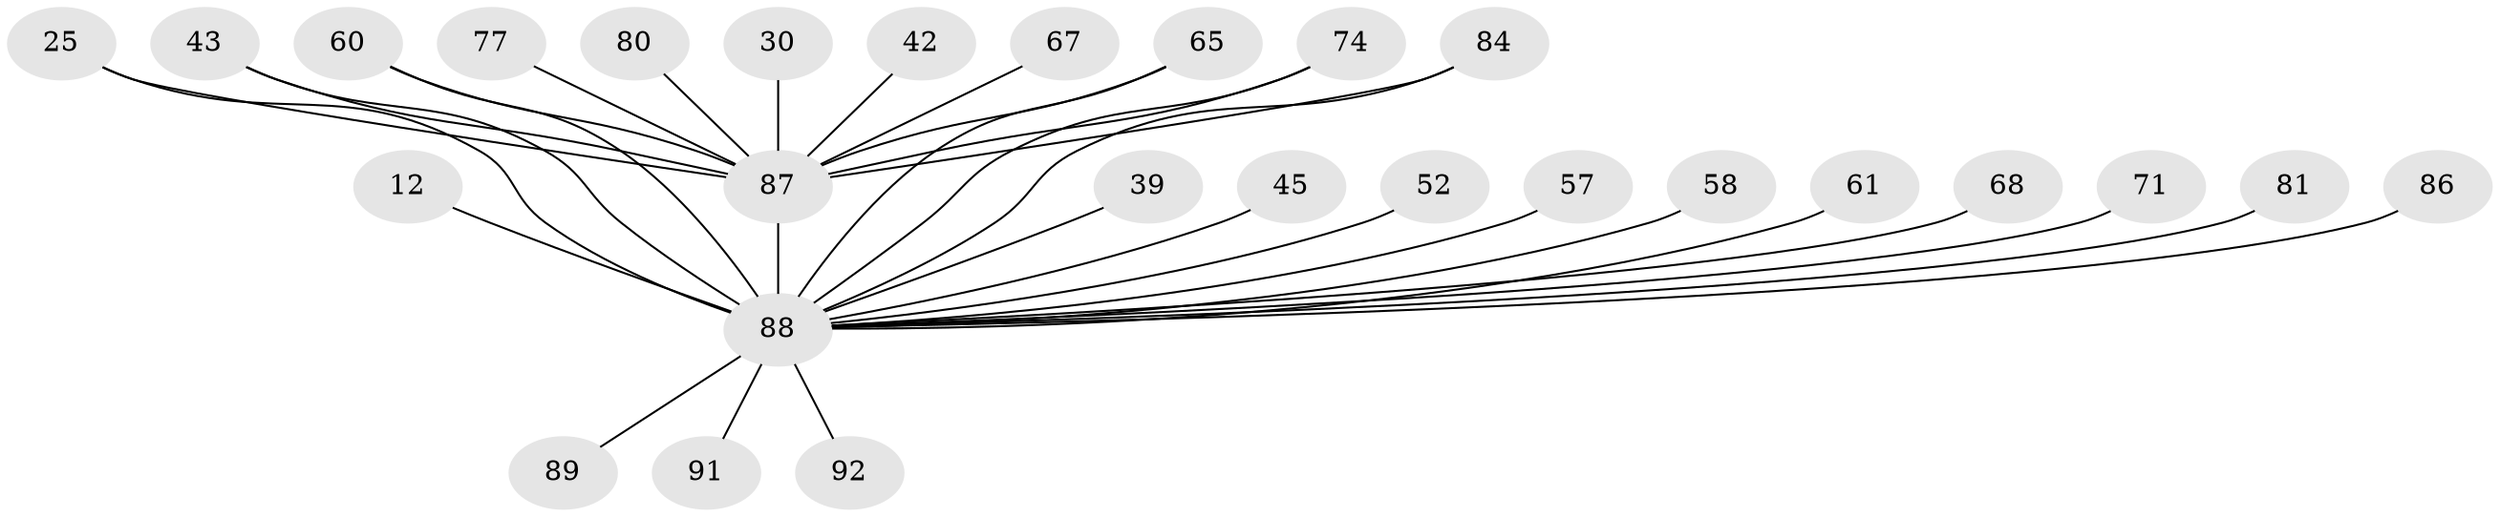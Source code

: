 // original degree distribution, {21: 0.021739130434782608, 26: 0.010869565217391304, 16: 0.021739130434782608, 24: 0.010869565217391304, 19: 0.021739130434782608, 23: 0.010869565217391304, 14: 0.010869565217391304, 3: 0.13043478260869565, 2: 0.6086956521739131, 4: 0.07608695652173914, 7: 0.03260869565217391, 6: 0.021739130434782608, 5: 0.021739130434782608}
// Generated by graph-tools (version 1.1) at 2025/48/03/04/25 21:48:32]
// undirected, 27 vertices, 32 edges
graph export_dot {
graph [start="1"]
  node [color=gray90,style=filled];
  12;
  25;
  30;
  39;
  42;
  43;
  45;
  52;
  57;
  58;
  60;
  61 [super="+27"];
  65;
  67;
  68;
  71;
  74;
  77;
  80;
  81 [super="+11"];
  84;
  86 [super="+75+66"];
  87 [super="+62+50+85"];
  88 [super="+69+79+72+82"];
  89 [super="+73"];
  91;
  92 [super="+56+90"];
  12 -- 88 [weight=2];
  25 -- 88;
  25 -- 87;
  30 -- 87 [weight=2];
  39 -- 88 [weight=2];
  42 -- 87 [weight=2];
  43 -- 88;
  43 -- 87;
  45 -- 88 [weight=2];
  52 -- 88 [weight=2];
  57 -- 88;
  58 -- 88 [weight=2];
  60 -- 88;
  60 -- 87;
  61 -- 88 [weight=3];
  65 -- 88;
  65 -- 87;
  67 -- 87 [weight=2];
  68 -- 88 [weight=2];
  71 -- 88 [weight=2];
  74 -- 87;
  74 -- 88;
  77 -- 87 [weight=2];
  80 -- 87 [weight=2];
  81 -- 88 [weight=3];
  84 -- 88;
  84 -- 87;
  86 -- 88 [weight=6];
  87 -- 88 [weight=63];
  88 -- 89 [weight=4];
  88 -- 91 [weight=2];
  88 -- 92 [weight=6];
}
